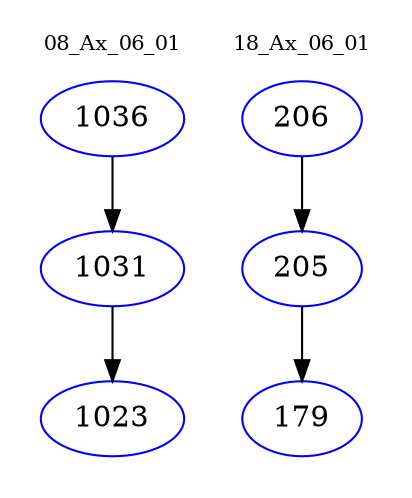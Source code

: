 digraph{
subgraph cluster_0 {
color = white
label = "08_Ax_06_01";
fontsize=10;
T0_1036 [label="1036", color="blue"]
T0_1036 -> T0_1031 [color="black"]
T0_1031 [label="1031", color="blue"]
T0_1031 -> T0_1023 [color="black"]
T0_1023 [label="1023", color="blue"]
}
subgraph cluster_1 {
color = white
label = "18_Ax_06_01";
fontsize=10;
T1_206 [label="206", color="blue"]
T1_206 -> T1_205 [color="black"]
T1_205 [label="205", color="blue"]
T1_205 -> T1_179 [color="black"]
T1_179 [label="179", color="blue"]
}
}
